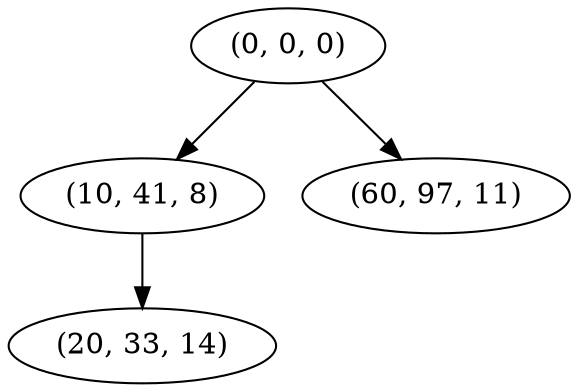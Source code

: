 digraph tree {
    "(0, 0, 0)";
    "(10, 41, 8)";
    "(20, 33, 14)";
    "(60, 97, 11)";
    "(0, 0, 0)" -> "(10, 41, 8)";
    "(0, 0, 0)" -> "(60, 97, 11)";
    "(10, 41, 8)" -> "(20, 33, 14)";
}
